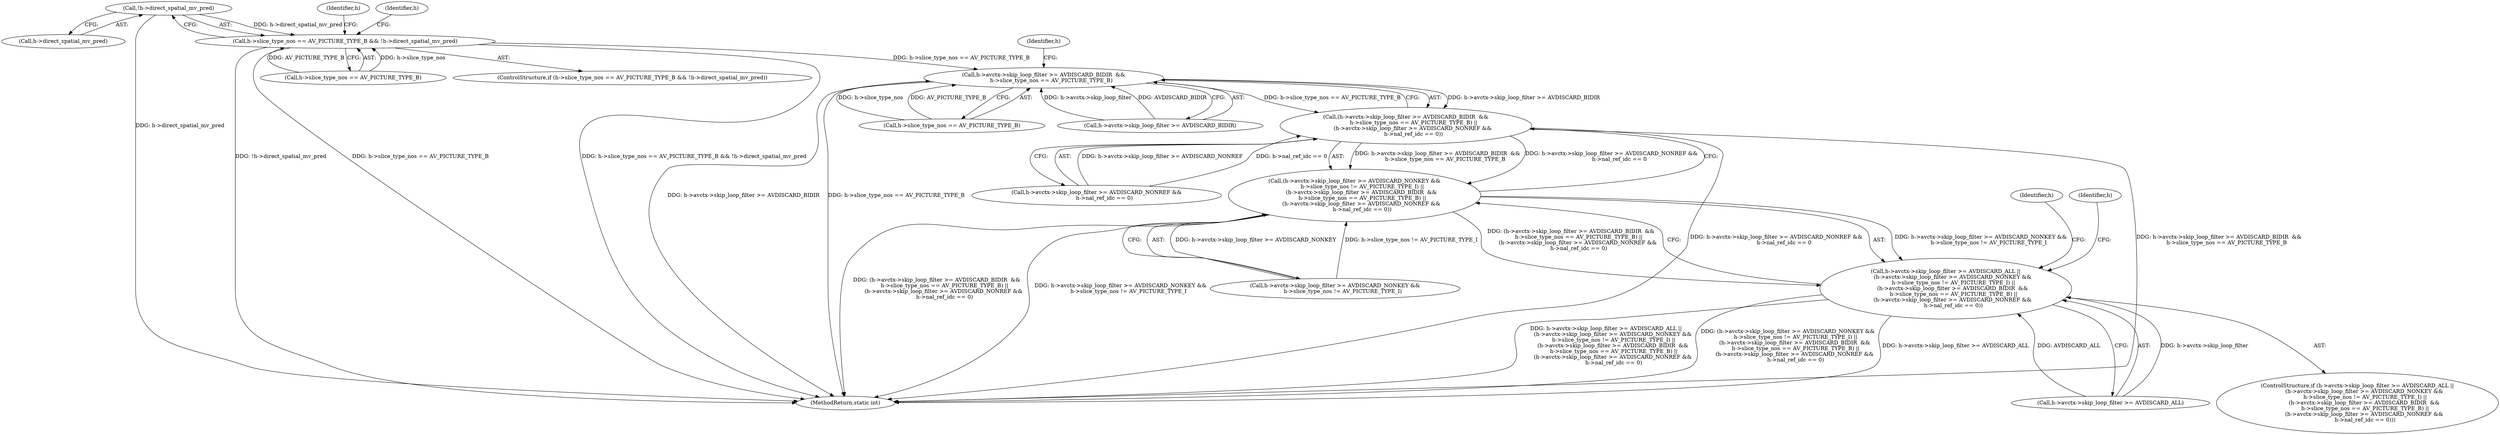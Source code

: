 digraph "0_FFmpeg_29ffeef5e73b8f41ff3a3f2242d356759c66f91f@pointer" {
"1002470" [label="(Call,!h->direct_spatial_mv_pred)"];
"1002464" [label="(Call,h->slice_type_nos == AV_PICTURE_TYPE_B && !h->direct_spatial_mv_pred)"];
"1002752" [label="(Call,h->avctx->skip_loop_filter >= AVDISCARD_BIDIR  &&\n         h->slice_type_nos == AV_PICTURE_TYPE_B)"];
"1002751" [label="(Call,(h->avctx->skip_loop_filter >= AVDISCARD_BIDIR  &&\n         h->slice_type_nos == AV_PICTURE_TYPE_B) ||\n        (h->avctx->skip_loop_filter >= AVDISCARD_NONREF &&\n         h->nal_ref_idc == 0))"];
"1002737" [label="(Call,(h->avctx->skip_loop_filter >= AVDISCARD_NONKEY &&\n         h->slice_type_nos != AV_PICTURE_TYPE_I) ||\n        (h->avctx->skip_loop_filter >= AVDISCARD_BIDIR  &&\n         h->slice_type_nos == AV_PICTURE_TYPE_B) ||\n        (h->avctx->skip_loop_filter >= AVDISCARD_NONREF &&\n         h->nal_ref_idc == 0))"];
"1002729" [label="(Call,h->avctx->skip_loop_filter >= AVDISCARD_ALL ||\n        (h->avctx->skip_loop_filter >= AVDISCARD_NONKEY &&\n         h->slice_type_nos != AV_PICTURE_TYPE_I) ||\n        (h->avctx->skip_loop_filter >= AVDISCARD_BIDIR  &&\n         h->slice_type_nos == AV_PICTURE_TYPE_B) ||\n        (h->avctx->skip_loop_filter >= AVDISCARD_NONREF &&\n         h->nal_ref_idc == 0))"];
"1002737" [label="(Call,(h->avctx->skip_loop_filter >= AVDISCARD_NONKEY &&\n         h->slice_type_nos != AV_PICTURE_TYPE_I) ||\n        (h->avctx->skip_loop_filter >= AVDISCARD_BIDIR  &&\n         h->slice_type_nos == AV_PICTURE_TYPE_B) ||\n        (h->avctx->skip_loop_filter >= AVDISCARD_NONREF &&\n         h->nal_ref_idc == 0))"];
"1002729" [label="(Call,h->avctx->skip_loop_filter >= AVDISCARD_ALL ||\n        (h->avctx->skip_loop_filter >= AVDISCARD_NONKEY &&\n         h->slice_type_nos != AV_PICTURE_TYPE_I) ||\n        (h->avctx->skip_loop_filter >= AVDISCARD_BIDIR  &&\n         h->slice_type_nos == AV_PICTURE_TYPE_B) ||\n        (h->avctx->skip_loop_filter >= AVDISCARD_NONREF &&\n         h->nal_ref_idc == 0))"];
"1002769" [label="(Identifier,h)"];
"1002780" [label="(Identifier,h)"];
"1002730" [label="(Call,h->avctx->skip_loop_filter >= AVDISCARD_ALL)"];
"1002477" [label="(Identifier,h)"];
"1002728" [label="(ControlStructure,if (h->avctx->skip_loop_filter >= AVDISCARD_ALL ||\n        (h->avctx->skip_loop_filter >= AVDISCARD_NONKEY &&\n         h->slice_type_nos != AV_PICTURE_TYPE_I) ||\n        (h->avctx->skip_loop_filter >= AVDISCARD_BIDIR  &&\n         h->slice_type_nos == AV_PICTURE_TYPE_B) ||\n        (h->avctx->skip_loop_filter >= AVDISCARD_NONREF &&\n         h->nal_ref_idc == 0)))"];
"1002470" [label="(Call,!h->direct_spatial_mv_pred)"];
"1002471" [label="(Call,h->direct_spatial_mv_pred)"];
"1002738" [label="(Call,h->avctx->skip_loop_filter >= AVDISCARD_NONKEY &&\n         h->slice_type_nos != AV_PICTURE_TYPE_I)"];
"1002464" [label="(Call,h->slice_type_nos == AV_PICTURE_TYPE_B && !h->direct_spatial_mv_pred)"];
"1002760" [label="(Call,h->slice_type_nos == AV_PICTURE_TYPE_B)"];
"1002751" [label="(Call,(h->avctx->skip_loop_filter >= AVDISCARD_BIDIR  &&\n         h->slice_type_nos == AV_PICTURE_TYPE_B) ||\n        (h->avctx->skip_loop_filter >= AVDISCARD_NONREF &&\n         h->nal_ref_idc == 0))"];
"1002465" [label="(Call,h->slice_type_nos == AV_PICTURE_TYPE_B)"];
"1002752" [label="(Call,h->avctx->skip_loop_filter >= AVDISCARD_BIDIR  &&\n         h->slice_type_nos == AV_PICTURE_TYPE_B)"];
"1003426" [label="(MethodReturn,static int)"];
"1002787" [label="(Identifier,h)"];
"1002753" [label="(Call,h->avctx->skip_loop_filter >= AVDISCARD_BIDIR)"];
"1002475" [label="(Identifier,h)"];
"1002463" [label="(ControlStructure,if (h->slice_type_nos == AV_PICTURE_TYPE_B && !h->direct_spatial_mv_pred))"];
"1002765" [label="(Call,h->avctx->skip_loop_filter >= AVDISCARD_NONREF &&\n         h->nal_ref_idc == 0)"];
"1002470" -> "1002464"  [label="AST: "];
"1002470" -> "1002471"  [label="CFG: "];
"1002471" -> "1002470"  [label="AST: "];
"1002464" -> "1002470"  [label="CFG: "];
"1002470" -> "1003426"  [label="DDG: h->direct_spatial_mv_pred"];
"1002470" -> "1002464"  [label="DDG: h->direct_spatial_mv_pred"];
"1002464" -> "1002463"  [label="AST: "];
"1002464" -> "1002465"  [label="CFG: "];
"1002465" -> "1002464"  [label="AST: "];
"1002475" -> "1002464"  [label="CFG: "];
"1002477" -> "1002464"  [label="CFG: "];
"1002464" -> "1003426"  [label="DDG: h->slice_type_nos == AV_PICTURE_TYPE_B && !h->direct_spatial_mv_pred"];
"1002464" -> "1003426"  [label="DDG: !h->direct_spatial_mv_pred"];
"1002464" -> "1003426"  [label="DDG: h->slice_type_nos == AV_PICTURE_TYPE_B"];
"1002465" -> "1002464"  [label="DDG: h->slice_type_nos"];
"1002465" -> "1002464"  [label="DDG: AV_PICTURE_TYPE_B"];
"1002464" -> "1002752"  [label="DDG: h->slice_type_nos == AV_PICTURE_TYPE_B"];
"1002752" -> "1002751"  [label="AST: "];
"1002752" -> "1002753"  [label="CFG: "];
"1002752" -> "1002760"  [label="CFG: "];
"1002753" -> "1002752"  [label="AST: "];
"1002760" -> "1002752"  [label="AST: "];
"1002769" -> "1002752"  [label="CFG: "];
"1002751" -> "1002752"  [label="CFG: "];
"1002752" -> "1003426"  [label="DDG: h->slice_type_nos == AV_PICTURE_TYPE_B"];
"1002752" -> "1003426"  [label="DDG: h->avctx->skip_loop_filter >= AVDISCARD_BIDIR"];
"1002752" -> "1002751"  [label="DDG: h->avctx->skip_loop_filter >= AVDISCARD_BIDIR"];
"1002752" -> "1002751"  [label="DDG: h->slice_type_nos == AV_PICTURE_TYPE_B"];
"1002753" -> "1002752"  [label="DDG: h->avctx->skip_loop_filter"];
"1002753" -> "1002752"  [label="DDG: AVDISCARD_BIDIR"];
"1002760" -> "1002752"  [label="DDG: h->slice_type_nos"];
"1002760" -> "1002752"  [label="DDG: AV_PICTURE_TYPE_B"];
"1002751" -> "1002737"  [label="AST: "];
"1002751" -> "1002765"  [label="CFG: "];
"1002765" -> "1002751"  [label="AST: "];
"1002737" -> "1002751"  [label="CFG: "];
"1002751" -> "1003426"  [label="DDG: h->avctx->skip_loop_filter >= AVDISCARD_NONREF &&\n         h->nal_ref_idc == 0"];
"1002751" -> "1003426"  [label="DDG: h->avctx->skip_loop_filter >= AVDISCARD_BIDIR  &&\n         h->slice_type_nos == AV_PICTURE_TYPE_B"];
"1002751" -> "1002737"  [label="DDG: h->avctx->skip_loop_filter >= AVDISCARD_BIDIR  &&\n         h->slice_type_nos == AV_PICTURE_TYPE_B"];
"1002751" -> "1002737"  [label="DDG: h->avctx->skip_loop_filter >= AVDISCARD_NONREF &&\n         h->nal_ref_idc == 0"];
"1002765" -> "1002751"  [label="DDG: h->avctx->skip_loop_filter >= AVDISCARD_NONREF"];
"1002765" -> "1002751"  [label="DDG: h->nal_ref_idc == 0"];
"1002737" -> "1002729"  [label="AST: "];
"1002737" -> "1002738"  [label="CFG: "];
"1002738" -> "1002737"  [label="AST: "];
"1002729" -> "1002737"  [label="CFG: "];
"1002737" -> "1003426"  [label="DDG: (h->avctx->skip_loop_filter >= AVDISCARD_BIDIR  &&\n         h->slice_type_nos == AV_PICTURE_TYPE_B) ||\n        (h->avctx->skip_loop_filter >= AVDISCARD_NONREF &&\n         h->nal_ref_idc == 0)"];
"1002737" -> "1003426"  [label="DDG: h->avctx->skip_loop_filter >= AVDISCARD_NONKEY &&\n         h->slice_type_nos != AV_PICTURE_TYPE_I"];
"1002737" -> "1002729"  [label="DDG: h->avctx->skip_loop_filter >= AVDISCARD_NONKEY &&\n         h->slice_type_nos != AV_PICTURE_TYPE_I"];
"1002737" -> "1002729"  [label="DDG: (h->avctx->skip_loop_filter >= AVDISCARD_BIDIR  &&\n         h->slice_type_nos == AV_PICTURE_TYPE_B) ||\n        (h->avctx->skip_loop_filter >= AVDISCARD_NONREF &&\n         h->nal_ref_idc == 0)"];
"1002738" -> "1002737"  [label="DDG: h->avctx->skip_loop_filter >= AVDISCARD_NONKEY"];
"1002738" -> "1002737"  [label="DDG: h->slice_type_nos != AV_PICTURE_TYPE_I"];
"1002729" -> "1002728"  [label="AST: "];
"1002729" -> "1002730"  [label="CFG: "];
"1002730" -> "1002729"  [label="AST: "];
"1002780" -> "1002729"  [label="CFG: "];
"1002787" -> "1002729"  [label="CFG: "];
"1002729" -> "1003426"  [label="DDG: h->avctx->skip_loop_filter >= AVDISCARD_ALL ||\n        (h->avctx->skip_loop_filter >= AVDISCARD_NONKEY &&\n         h->slice_type_nos != AV_PICTURE_TYPE_I) ||\n        (h->avctx->skip_loop_filter >= AVDISCARD_BIDIR  &&\n         h->slice_type_nos == AV_PICTURE_TYPE_B) ||\n        (h->avctx->skip_loop_filter >= AVDISCARD_NONREF &&\n         h->nal_ref_idc == 0)"];
"1002729" -> "1003426"  [label="DDG: (h->avctx->skip_loop_filter >= AVDISCARD_NONKEY &&\n         h->slice_type_nos != AV_PICTURE_TYPE_I) ||\n        (h->avctx->skip_loop_filter >= AVDISCARD_BIDIR  &&\n         h->slice_type_nos == AV_PICTURE_TYPE_B) ||\n        (h->avctx->skip_loop_filter >= AVDISCARD_NONREF &&\n         h->nal_ref_idc == 0)"];
"1002729" -> "1003426"  [label="DDG: h->avctx->skip_loop_filter >= AVDISCARD_ALL"];
"1002730" -> "1002729"  [label="DDG: h->avctx->skip_loop_filter"];
"1002730" -> "1002729"  [label="DDG: AVDISCARD_ALL"];
}
